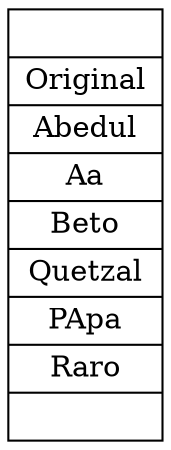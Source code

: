 digraph graficaPreorden{ 
 linkdir=LR 
 arreglo[shape= record label= "{|Original|Abedul|Aa|Beto|Quetzal|PApa|Raro|}"];
}
